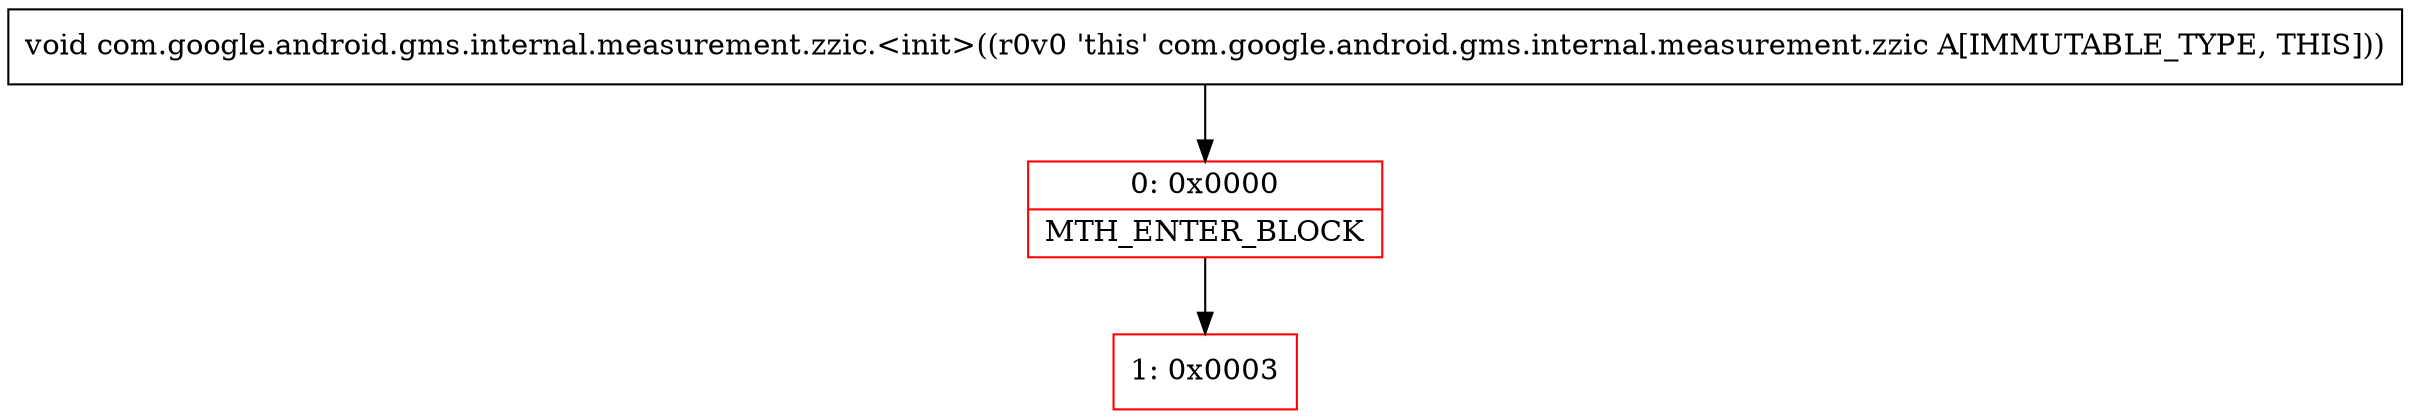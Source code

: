 digraph "CFG forcom.google.android.gms.internal.measurement.zzic.\<init\>()V" {
subgraph cluster_Region_592146333 {
label = "R(0)";
node [shape=record,color=blue];
}
Node_0 [shape=record,color=red,label="{0\:\ 0x0000|MTH_ENTER_BLOCK\l}"];
Node_1 [shape=record,color=red,label="{1\:\ 0x0003}"];
MethodNode[shape=record,label="{void com.google.android.gms.internal.measurement.zzic.\<init\>((r0v0 'this' com.google.android.gms.internal.measurement.zzic A[IMMUTABLE_TYPE, THIS])) }"];
MethodNode -> Node_0;
Node_0 -> Node_1;
}

